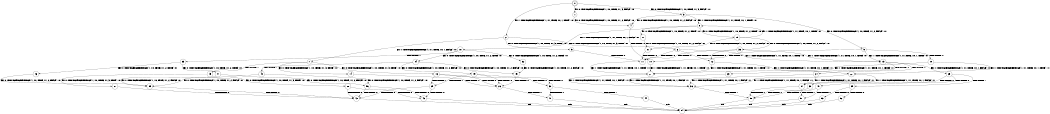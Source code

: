 digraph BCG {
size = "7, 10.5";
center = TRUE;
node [shape = circle];
0 [peripheries = 2];
0 -> 1 [label = "EX !0 !ATOMIC_EXCH_BRANCH (1, +0, TRUE, +1, 3, FALSE) !:0:"];
0 -> 2 [label = "EX !1 !ATOMIC_EXCH_BRANCH (1, +1, TRUE, +0, 1, TRUE) !:0:"];
0 -> 3 [label = "EX !0 !ATOMIC_EXCH_BRANCH (1, +0, TRUE, +1, 3, FALSE) !:0:"];
1 -> 4 [label = "EX !0 !ATOMIC_EXCH_BRANCH (1, +0, TRUE, +1, 2, FALSE) !:0:"];
2 -> 5 [label = "EX !0 !ATOMIC_EXCH_BRANCH (1, +0, TRUE, +1, 3, TRUE) !:0:"];
2 -> 6 [label = "EX !0 !ATOMIC_EXCH_BRANCH (1, +0, TRUE, +1, 3, TRUE) !:0:"];
2 -> 7 [label = "EX !1 !ATOMIC_EXCH_BRANCH (1, +1, TRUE, +0, 1, FALSE) !:0:"];
3 -> 4 [label = "EX !0 !ATOMIC_EXCH_BRANCH (1, +0, TRUE, +1, 2, FALSE) !:0:"];
3 -> 8 [label = "EX !1 !ATOMIC_EXCH_BRANCH (1, +1, TRUE, +0, 1, TRUE) !:0:"];
3 -> 9 [label = "EX !0 !ATOMIC_EXCH_BRANCH (1, +0, TRUE, +1, 2, FALSE) !:0:"];
4 -> 10 [label = "TERMINATE !0"];
5 -> 11 [label = "TERMINATE !0"];
6 -> 11 [label = "TERMINATE !0"];
6 -> 12 [label = "TERMINATE !0"];
6 -> 13 [label = "EX !1 !ATOMIC_EXCH_BRANCH (1, +1, TRUE, +0, 1, TRUE) !:0:"];
7 -> 14 [label = "EX !0 !ATOMIC_EXCH_BRANCH (1, +0, TRUE, +1, 3, TRUE) !:0:"];
7 -> 15 [label = "TERMINATE !1"];
7 -> 16 [label = "EX !0 !ATOMIC_EXCH_BRANCH (1, +0, TRUE, +1, 3, TRUE) !:0:"];
8 -> 17 [label = "EX !0 !ATOMIC_EXCH_BRANCH (1, +0, TRUE, +1, 2, TRUE) !:0:"];
8 -> 18 [label = "EX !1 !ATOMIC_EXCH_BRANCH (1, +1, TRUE, +0, 1, FALSE) !:0:"];
8 -> 19 [label = "EX !0 !ATOMIC_EXCH_BRANCH (1, +0, TRUE, +1, 2, TRUE) !:0:"];
9 -> 10 [label = "TERMINATE !0"];
9 -> 20 [label = "TERMINATE !0"];
9 -> 13 [label = "EX !1 !ATOMIC_EXCH_BRANCH (1, +1, TRUE, +0, 1, TRUE) !:0:"];
10 -> 21 [label = "EX !1 !ATOMIC_EXCH_BRANCH (1, +1, TRUE, +0, 1, TRUE) !:1:"];
11 -> 21 [label = "EX !1 !ATOMIC_EXCH_BRANCH (1, +1, TRUE, +0, 1, TRUE) !:1:"];
12 -> 21 [label = "EX !1 !ATOMIC_EXCH_BRANCH (1, +1, TRUE, +0, 1, TRUE) !:1:"];
12 -> 22 [label = "EX !1 !ATOMIC_EXCH_BRANCH (1, +1, TRUE, +0, 1, TRUE) !:1:"];
13 -> 23 [label = "TERMINATE !0"];
13 -> 24 [label = "TERMINATE !0"];
13 -> 25 [label = "EX !1 !ATOMIC_EXCH_BRANCH (1, +1, TRUE, +0, 1, FALSE) !:0:"];
14 -> 26 [label = "TERMINATE !0"];
15 -> 27 [label = "EX !0 !ATOMIC_EXCH_BRANCH (1, +0, TRUE, +1, 3, TRUE) !:0:"];
15 -> 28 [label = "EX !0 !ATOMIC_EXCH_BRANCH (1, +0, TRUE, +1, 3, TRUE) !:0:"];
16 -> 26 [label = "TERMINATE !0"];
16 -> 29 [label = "TERMINATE !1"];
16 -> 30 [label = "TERMINATE !0"];
17 -> 31 [label = "EX !0 !ATOMIC_EXCH_BRANCH (1, +0, TRUE, +1, 2, FALSE) !:0:"];
18 -> 32 [label = "EX !0 !ATOMIC_EXCH_BRANCH (1, +0, TRUE, +1, 2, TRUE) !:0:"];
18 -> 33 [label = "TERMINATE !1"];
18 -> 34 [label = "EX !0 !ATOMIC_EXCH_BRANCH (1, +0, TRUE, +1, 2, TRUE) !:0:"];
19 -> 31 [label = "EX !0 !ATOMIC_EXCH_BRANCH (1, +0, TRUE, +1, 2, FALSE) !:0:"];
19 -> 8 [label = "EX !1 !ATOMIC_EXCH_BRANCH (1, +1, TRUE, +0, 1, TRUE) !:0:"];
19 -> 35 [label = "EX !0 !ATOMIC_EXCH_BRANCH (1, +0, TRUE, +1, 2, FALSE) !:0:"];
20 -> 21 [label = "EX !1 !ATOMIC_EXCH_BRANCH (1, +1, TRUE, +0, 1, TRUE) !:1:"];
20 -> 22 [label = "EX !1 !ATOMIC_EXCH_BRANCH (1, +1, TRUE, +0, 1, TRUE) !:1:"];
21 -> 36 [label = "EX !1 !ATOMIC_EXCH_BRANCH (1, +1, TRUE, +0, 1, FALSE) !:1:"];
22 -> 36 [label = "EX !1 !ATOMIC_EXCH_BRANCH (1, +1, TRUE, +0, 1, FALSE) !:1:"];
22 -> 37 [label = "EX !1 !ATOMIC_EXCH_BRANCH (1, +1, TRUE, +0, 1, FALSE) !:1:"];
23 -> 36 [label = "EX !1 !ATOMIC_EXCH_BRANCH (1, +1, TRUE, +0, 1, FALSE) !:1:"];
24 -> 36 [label = "EX !1 !ATOMIC_EXCH_BRANCH (1, +1, TRUE, +0, 1, FALSE) !:1:"];
24 -> 37 [label = "EX !1 !ATOMIC_EXCH_BRANCH (1, +1, TRUE, +0, 1, FALSE) !:1:"];
25 -> 38 [label = "TERMINATE !0"];
25 -> 39 [label = "TERMINATE !1"];
25 -> 40 [label = "TERMINATE !0"];
26 -> 41 [label = "TERMINATE !1"];
27 -> 42 [label = "TERMINATE !0"];
28 -> 42 [label = "TERMINATE !0"];
28 -> 43 [label = "TERMINATE !0"];
29 -> 42 [label = "TERMINATE !0"];
29 -> 43 [label = "TERMINATE !0"];
30 -> 41 [label = "TERMINATE !1"];
30 -> 44 [label = "TERMINATE !1"];
31 -> 11 [label = "TERMINATE !0"];
32 -> 45 [label = "EX !0 !ATOMIC_EXCH_BRANCH (1, +0, TRUE, +1, 2, FALSE) !:0:"];
33 -> 46 [label = "EX !0 !ATOMIC_EXCH_BRANCH (1, +0, TRUE, +1, 2, TRUE) !:0:"];
33 -> 47 [label = "EX !0 !ATOMIC_EXCH_BRANCH (1, +0, TRUE, +1, 2, TRUE) !:0:"];
34 -> 45 [label = "EX !0 !ATOMIC_EXCH_BRANCH (1, +0, TRUE, +1, 2, FALSE) !:0:"];
34 -> 48 [label = "TERMINATE !1"];
34 -> 49 [label = "EX !0 !ATOMIC_EXCH_BRANCH (1, +0, TRUE, +1, 2, FALSE) !:0:"];
35 -> 11 [label = "TERMINATE !0"];
35 -> 12 [label = "TERMINATE !0"];
35 -> 13 [label = "EX !1 !ATOMIC_EXCH_BRANCH (1, +1, TRUE, +0, 1, TRUE) !:0:"];
36 -> 50 [label = "TERMINATE !1"];
37 -> 50 [label = "TERMINATE !1"];
37 -> 51 [label = "TERMINATE !1"];
38 -> 50 [label = "TERMINATE !1"];
39 -> 52 [label = "TERMINATE !0"];
39 -> 53 [label = "TERMINATE !0"];
40 -> 50 [label = "TERMINATE !1"];
40 -> 51 [label = "TERMINATE !1"];
41 -> 54 [label = "exit"];
42 -> 54 [label = "exit"];
43 -> 54 [label = "exit"];
44 -> 54 [label = "exit"];
45 -> 26 [label = "TERMINATE !0"];
46 -> 55 [label = "EX !0 !ATOMIC_EXCH_BRANCH (1, +0, TRUE, +1, 2, FALSE) !:0:"];
47 -> 55 [label = "EX !0 !ATOMIC_EXCH_BRANCH (1, +0, TRUE, +1, 2, FALSE) !:0:"];
47 -> 56 [label = "EX !0 !ATOMIC_EXCH_BRANCH (1, +0, TRUE, +1, 2, FALSE) !:0:"];
48 -> 55 [label = "EX !0 !ATOMIC_EXCH_BRANCH (1, +0, TRUE, +1, 2, FALSE) !:0:"];
48 -> 56 [label = "EX !0 !ATOMIC_EXCH_BRANCH (1, +0, TRUE, +1, 2, FALSE) !:0:"];
49 -> 26 [label = "TERMINATE !0"];
49 -> 29 [label = "TERMINATE !1"];
49 -> 30 [label = "TERMINATE !0"];
50 -> 54 [label = "exit"];
51 -> 54 [label = "exit"];
52 -> 54 [label = "exit"];
53 -> 54 [label = "exit"];
55 -> 42 [label = "TERMINATE !0"];
56 -> 42 [label = "TERMINATE !0"];
56 -> 43 [label = "TERMINATE !0"];
}
